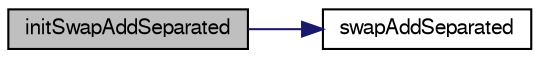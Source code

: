 digraph "initSwapAddSeparated"
{
  bgcolor="transparent";
  edge [fontname="FreeSans",fontsize="10",labelfontname="FreeSans",labelfontsize="10"];
  node [fontname="FreeSans",fontsize="10",shape=record];
  rankdir="LR";
  Node21 [label="initSwapAddSeparated",height=0.2,width=0.4,color="black", fillcolor="grey75", style="filled", fontcolor="black"];
  Node21 -> Node22 [color="midnightblue",fontsize="10",style="solid",fontname="FreeSans"];
  Node22 [label="swapAddSeparated",height=0.2,width=0.4,color="black",URL="$a26566.html#a737eb7912efb3762b0d1a881076cf4e3",tooltip="Complete swap of patch point values and add to local values. "];
}
